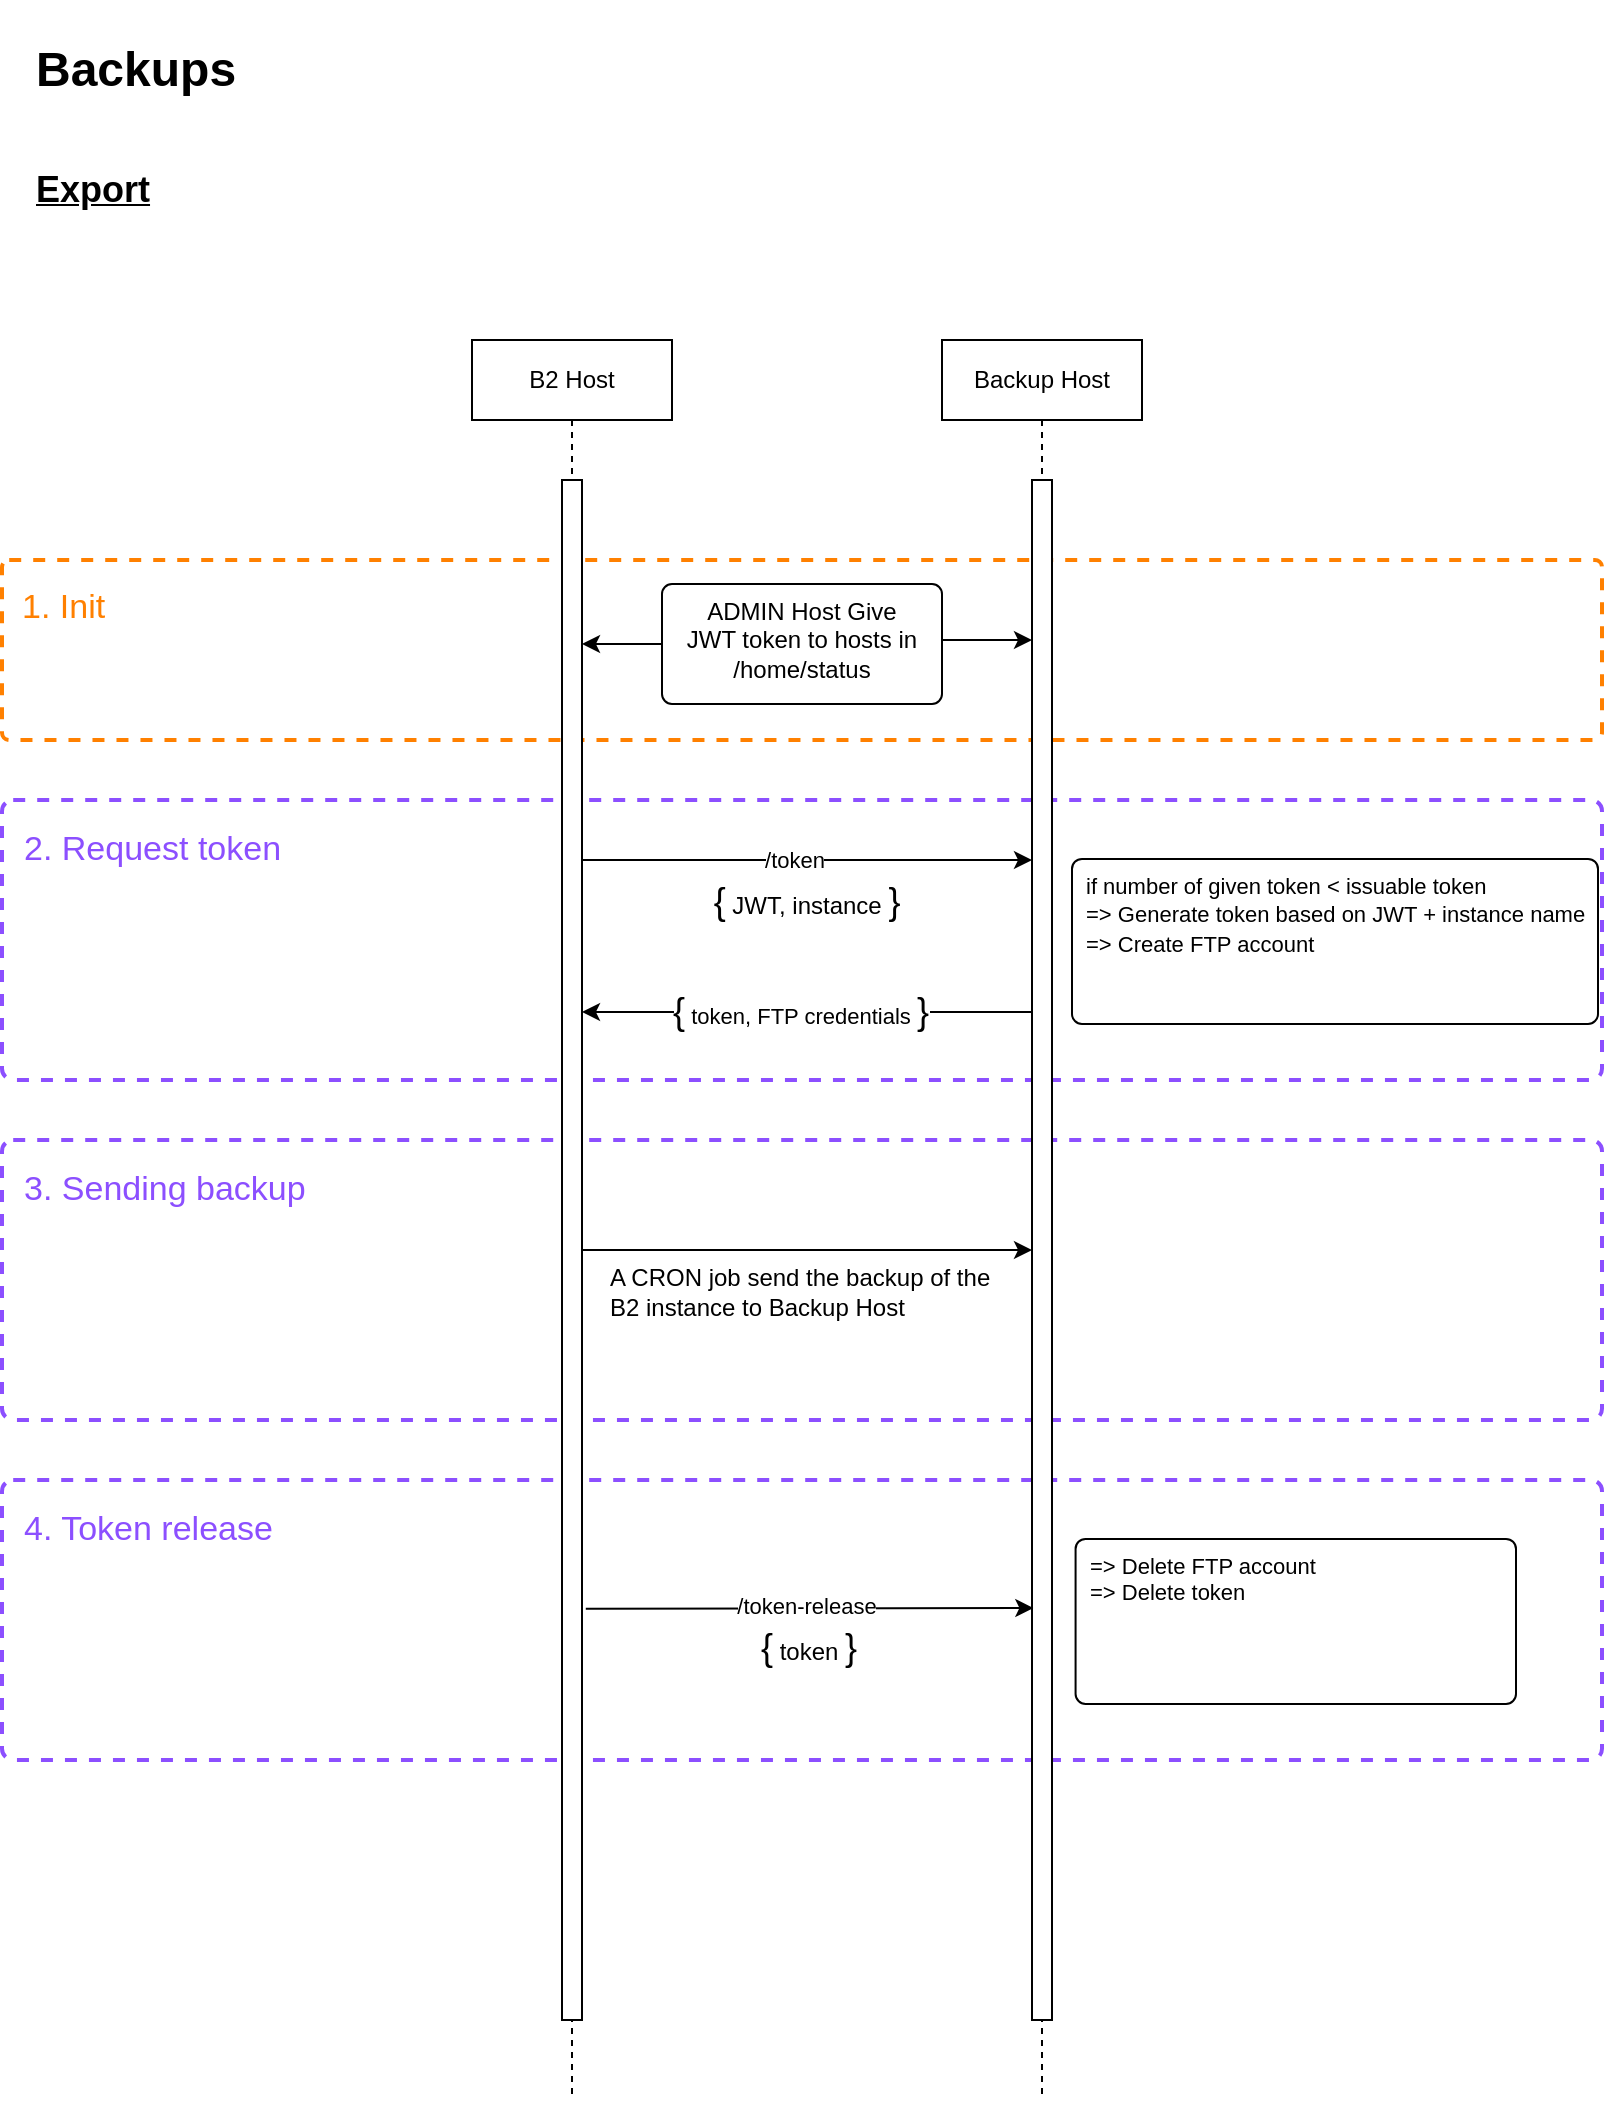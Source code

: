 <mxfile version="24.4.8" type="device">
  <diagram name="Page-1" id="2YBvvXClWsGukQMizWep">
    <mxGraphModel dx="2074" dy="1196" grid="1" gridSize="10" guides="1" tooltips="1" connect="1" arrows="1" fold="1" page="1" pageScale="1" pageWidth="850" pageHeight="1100" math="0" shadow="0">
      <root>
        <mxCell id="0" />
        <mxCell id="1" parent="0" />
        <mxCell id="t_7kuoQSuqC10oWzcS06-31" value="" style="group" parent="1" vertex="1" connectable="0">
          <mxGeometry x="25" y="740" width="800" height="140" as="geometry" />
        </mxCell>
        <mxCell id="t_7kuoQSuqC10oWzcS06-32" value="" style="whiteSpace=wrap;html=1;dashed=1;fillColor=none;strokeColor=#8C4FFF;strokeWidth=2;rounded=1;arcSize=4;" parent="t_7kuoQSuqC10oWzcS06-31" vertex="1">
          <mxGeometry width="800" height="140" as="geometry" />
        </mxCell>
        <mxCell id="t_7kuoQSuqC10oWzcS06-33" value="&lt;font color=&quot;#8c4fff&quot; style=&quot;font-size: 17px;&quot;&gt;4. Token release&lt;/font&gt;" style="text;strokeColor=none;align=left;fillColor=none;html=1;verticalAlign=middle;whiteSpace=wrap;rounded=0;" parent="t_7kuoQSuqC10oWzcS06-31" vertex="1">
          <mxGeometry x="9.014" y="2" width="149.859" height="46.667" as="geometry" />
        </mxCell>
        <mxCell id="t_7kuoQSuqC10oWzcS06-37" value="&lt;font style=&quot;font-size: 18px;&quot;&gt;{&lt;/font&gt; token &lt;font style=&quot;font-size: 18px;&quot;&gt;}&lt;/font&gt;" style="text;html=1;align=center;verticalAlign=middle;resizable=0;points=[];autosize=1;strokeColor=none;fillColor=none;" parent="t_7kuoQSuqC10oWzcS06-31" vertex="1">
          <mxGeometry x="367.636" y="64" width="70" height="40" as="geometry" />
        </mxCell>
        <mxCell id="t_7kuoQSuqC10oWzcS06-24" value="" style="group" parent="1" vertex="1" connectable="0">
          <mxGeometry x="25" y="570" width="800" height="140" as="geometry" />
        </mxCell>
        <mxCell id="t_7kuoQSuqC10oWzcS06-25" value="" style="whiteSpace=wrap;html=1;dashed=1;fillColor=none;strokeColor=#8C4FFF;strokeWidth=2;rounded=1;arcSize=4;" parent="t_7kuoQSuqC10oWzcS06-24" vertex="1">
          <mxGeometry width="800" height="140" as="geometry" />
        </mxCell>
        <mxCell id="t_7kuoQSuqC10oWzcS06-26" value="&lt;font color=&quot;#8c4fff&quot; style=&quot;font-size: 17px;&quot;&gt;3. Sending backup&lt;/font&gt;" style="text;strokeColor=none;align=left;fillColor=none;html=1;verticalAlign=middle;whiteSpace=wrap;rounded=0;" parent="t_7kuoQSuqC10oWzcS06-24" vertex="1">
          <mxGeometry x="9.014" y="2" width="149.859" height="46.667" as="geometry" />
        </mxCell>
        <mxCell id="t_7kuoQSuqC10oWzcS06-30" value="A CRON job send the backup of the&lt;br&gt;B2 instance to Backup Host" style="text;html=1;align=left;verticalAlign=middle;resizable=0;points=[];autosize=1;strokeColor=none;fillColor=none;" parent="t_7kuoQSuqC10oWzcS06-24" vertex="1">
          <mxGeometry x="302.182" y="56" width="210" height="40" as="geometry" />
        </mxCell>
        <mxCell id="t_7kuoQSuqC10oWzcS06-14" value="" style="group" parent="1" vertex="1" connectable="0">
          <mxGeometry x="25" y="400" width="800" height="140" as="geometry" />
        </mxCell>
        <mxCell id="t_7kuoQSuqC10oWzcS06-15" value="" style="whiteSpace=wrap;html=1;dashed=1;fillColor=none;strokeColor=#8C4FFF;strokeWidth=2;rounded=1;arcSize=4;" parent="t_7kuoQSuqC10oWzcS06-14" vertex="1">
          <mxGeometry width="800" height="140" as="geometry" />
        </mxCell>
        <mxCell id="t_7kuoQSuqC10oWzcS06-16" value="&lt;font color=&quot;#8c4fff&quot; style=&quot;font-size: 17px;&quot;&gt;2. Request token&lt;/font&gt;" style="text;strokeColor=none;align=left;fillColor=none;html=1;verticalAlign=middle;whiteSpace=wrap;rounded=0;" parent="t_7kuoQSuqC10oWzcS06-14" vertex="1">
          <mxGeometry x="9.014" y="2" width="149.859" height="46.667" as="geometry" />
        </mxCell>
        <mxCell id="t_7kuoQSuqC10oWzcS06-19" value="&lt;font style=&quot;font-size: 18px;&quot;&gt;{&lt;/font&gt; JWT, instance &lt;font style=&quot;font-size: 18px;&quot;&gt;}&lt;/font&gt;" style="text;html=1;align=center;verticalAlign=middle;resizable=0;points=[];autosize=1;strokeColor=none;fillColor=none;" parent="t_7kuoQSuqC10oWzcS06-14" vertex="1">
          <mxGeometry x="342.296" y="31.444" width="120" height="40" as="geometry" />
        </mxCell>
        <mxCell id="t_7kuoQSuqC10oWzcS06-23" value="&lt;font style=&quot;font-size: 11px;&quot;&gt;&lt;font style=&quot;font-size: 11px;&quot;&gt;if number of given token &amp;lt; issuable token&lt;br&gt;&lt;/font&gt;&lt;font style=&quot;font-size: 11px;&quot;&gt;=&amp;gt; Generate token based on JWT + instance name&lt;br&gt;=&amp;gt; Create FTP account&lt;/font&gt;&lt;/font&gt;" style="html=1;align=left;verticalAlign=top;rounded=1;absoluteArcSize=1;arcSize=10;dashed=0;whiteSpace=wrap;spacingLeft=5;" parent="t_7kuoQSuqC10oWzcS06-14" vertex="1">
          <mxGeometry x="535" y="29.44" width="263" height="82.56" as="geometry" />
        </mxCell>
        <mxCell id="t_7kuoQSuqC10oWzcS06-12" value="" style="group" parent="1" vertex="1" connectable="0">
          <mxGeometry x="25" y="280" width="800" height="90" as="geometry" />
        </mxCell>
        <mxCell id="t_7kuoQSuqC10oWzcS06-7" value="" style="whiteSpace=wrap;html=1;dashed=1;fillColor=none;strokeColor=#FF8000;strokeWidth=2;rounded=1;arcSize=4;fontColor=#FF8000;" parent="t_7kuoQSuqC10oWzcS06-12" vertex="1">
          <mxGeometry width="800" height="90" as="geometry" />
        </mxCell>
        <mxCell id="t_7kuoQSuqC10oWzcS06-8" value="&lt;font color=&quot;#ff8000&quot; style=&quot;font-size: 17px;&quot;&gt;1. Init&lt;/font&gt;" style="text;strokeColor=none;align=left;fillColor=none;html=1;verticalAlign=middle;whiteSpace=wrap;rounded=0;" parent="t_7kuoQSuqC10oWzcS06-12" vertex="1">
          <mxGeometry x="7.887" y="9" width="67.606" height="30" as="geometry" />
        </mxCell>
        <mxCell id="aM9ryv3xv72pqoxQDRHE-1" value="B2 Host" style="shape=umlLifeline;perimeter=lifelinePerimeter;whiteSpace=wrap;html=1;container=0;dropTarget=0;collapsible=0;recursiveResize=0;outlineConnect=0;portConstraint=eastwest;newEdgeStyle={&quot;edgeStyle&quot;:&quot;elbowEdgeStyle&quot;,&quot;elbow&quot;:&quot;vertical&quot;,&quot;curved&quot;:0,&quot;rounded&quot;:0};" parent="1" vertex="1">
          <mxGeometry x="260" y="170" width="100" height="880" as="geometry" />
        </mxCell>
        <mxCell id="aM9ryv3xv72pqoxQDRHE-2" value="" style="html=1;points=[];perimeter=orthogonalPerimeter;outlineConnect=0;targetShapes=umlLifeline;portConstraint=eastwest;newEdgeStyle={&quot;edgeStyle&quot;:&quot;elbowEdgeStyle&quot;,&quot;elbow&quot;:&quot;vertical&quot;,&quot;curved&quot;:0,&quot;rounded&quot;:0};fillColor=default;" parent="aM9ryv3xv72pqoxQDRHE-1" vertex="1">
          <mxGeometry x="45" y="70" width="10" height="770" as="geometry" />
        </mxCell>
        <mxCell id="aM9ryv3xv72pqoxQDRHE-5" value="Backup Host" style="shape=umlLifeline;perimeter=lifelinePerimeter;whiteSpace=wrap;html=1;container=0;dropTarget=0;collapsible=0;recursiveResize=0;outlineConnect=0;portConstraint=eastwest;newEdgeStyle={&quot;edgeStyle&quot;:&quot;elbowEdgeStyle&quot;,&quot;elbow&quot;:&quot;vertical&quot;,&quot;curved&quot;:0,&quot;rounded&quot;:0};" parent="1" vertex="1">
          <mxGeometry x="495" y="170" width="100" height="880" as="geometry" />
        </mxCell>
        <mxCell id="aM9ryv3xv72pqoxQDRHE-6" value="" style="html=1;points=[];perimeter=orthogonalPerimeter;outlineConnect=0;targetShapes=umlLifeline;portConstraint=eastwest;newEdgeStyle={&quot;edgeStyle&quot;:&quot;elbowEdgeStyle&quot;,&quot;elbow&quot;:&quot;vertical&quot;,&quot;curved&quot;:0,&quot;rounded&quot;:0};" parent="aM9ryv3xv72pqoxQDRHE-5" vertex="1">
          <mxGeometry x="45" y="70" width="10" height="770" as="geometry" />
        </mxCell>
        <mxCell id="t_7kuoQSuqC10oWzcS06-10" style="edgeStyle=orthogonalEdgeStyle;rounded=0;orthogonalLoop=1;jettySize=auto;html=1;" parent="1" source="t_7kuoQSuqC10oWzcS06-9" target="aM9ryv3xv72pqoxQDRHE-6" edge="1">
          <mxGeometry relative="1" as="geometry">
            <Array as="points">
              <mxPoint x="530" y="320" />
              <mxPoint x="530" y="320" />
            </Array>
          </mxGeometry>
        </mxCell>
        <mxCell id="t_7kuoQSuqC10oWzcS06-11" style="edgeStyle=orthogonalEdgeStyle;rounded=0;orthogonalLoop=1;jettySize=auto;html=1;" parent="1" source="t_7kuoQSuqC10oWzcS06-9" target="aM9ryv3xv72pqoxQDRHE-2" edge="1">
          <mxGeometry relative="1" as="geometry">
            <Array as="points">
              <mxPoint x="310" y="320" />
              <mxPoint x="310" y="320" />
            </Array>
          </mxGeometry>
        </mxCell>
        <mxCell id="t_7kuoQSuqC10oWzcS06-9" value="ADMIN Host Give&lt;br&gt;JWT token to hosts in&lt;br&gt;/home/status" style="html=1;align=center;verticalAlign=top;rounded=1;absoluteArcSize=1;arcSize=10;dashed=0;whiteSpace=wrap;" parent="1" vertex="1">
          <mxGeometry x="355" y="292" width="140" height="60" as="geometry" />
        </mxCell>
        <mxCell id="t_7kuoQSuqC10oWzcS06-17" style="edgeStyle=elbowEdgeStyle;rounded=0;orthogonalLoop=1;jettySize=auto;html=1;elbow=vertical;curved=0;" parent="1" source="aM9ryv3xv72pqoxQDRHE-2" target="aM9ryv3xv72pqoxQDRHE-6" edge="1">
          <mxGeometry relative="1" as="geometry">
            <Array as="points">
              <mxPoint x="420" y="430" />
            </Array>
          </mxGeometry>
        </mxCell>
        <mxCell id="t_7kuoQSuqC10oWzcS06-18" value="/token" style="edgeLabel;html=1;align=center;verticalAlign=middle;resizable=0;points=[];" parent="t_7kuoQSuqC10oWzcS06-17" vertex="1" connectable="0">
          <mxGeometry x="0.067" relative="1" as="geometry">
            <mxPoint x="-14" as="offset" />
          </mxGeometry>
        </mxCell>
        <mxCell id="t_7kuoQSuqC10oWzcS06-20" style="edgeStyle=elbowEdgeStyle;rounded=0;orthogonalLoop=1;jettySize=auto;html=1;elbow=vertical;curved=0;endArrow=none;endFill=0;startArrow=classic;startFill=1;" parent="1" source="aM9ryv3xv72pqoxQDRHE-2" target="aM9ryv3xv72pqoxQDRHE-6" edge="1">
          <mxGeometry relative="1" as="geometry">
            <mxPoint x="300.282" y="506" as="sourcePoint" />
            <mxPoint x="560" y="510" as="targetPoint" />
            <Array as="points">
              <mxPoint x="446.69" y="506" />
            </Array>
          </mxGeometry>
        </mxCell>
        <mxCell id="t_7kuoQSuqC10oWzcS06-22" value="&lt;font style=&quot;font-size: 18px;&quot;&gt;{&lt;/font&gt; token, FTP credentials &lt;font style=&quot;font-size: 18px;&quot;&gt;}&lt;/font&gt;" style="edgeLabel;html=1;align=center;verticalAlign=middle;resizable=0;points=[];" parent="t_7kuoQSuqC10oWzcS06-20" vertex="1" connectable="0">
          <mxGeometry x="-0.05" relative="1" as="geometry">
            <mxPoint x="2" as="offset" />
          </mxGeometry>
        </mxCell>
        <mxCell id="t_7kuoQSuqC10oWzcS06-29" style="edgeStyle=elbowEdgeStyle;rounded=0;orthogonalLoop=1;jettySize=auto;html=1;elbow=vertical;curved=0;" parent="1" source="aM9ryv3xv72pqoxQDRHE-2" target="aM9ryv3xv72pqoxQDRHE-6" edge="1">
          <mxGeometry relative="1" as="geometry" />
        </mxCell>
        <mxCell id="t_7kuoQSuqC10oWzcS06-38" value="&lt;font style=&quot;font-size: 11px;&quot;&gt;=&amp;gt; Delete FTP account&lt;/font&gt;&lt;div style=&quot;font-size: 11px;&quot;&gt;&lt;font style=&quot;font-size: 11px;&quot;&gt;=&amp;gt; Delete token&lt;/font&gt;&lt;/div&gt;" style="html=1;align=left;verticalAlign=top;rounded=1;absoluteArcSize=1;arcSize=10;dashed=0;whiteSpace=wrap;spacingLeft=5;" parent="1" vertex="1">
          <mxGeometry x="561.79" y="769.44" width="220.21" height="82.56" as="geometry" />
        </mxCell>
        <mxCell id="t_7kuoQSuqC10oWzcS06-39" value="&lt;h1&gt;Backups&lt;/h1&gt;" style="text;html=1;align=left;verticalAlign=middle;resizable=0;points=[];autosize=1;strokeColor=none;fillColor=none;" parent="1" vertex="1">
          <mxGeometry x="40" width="120" height="70" as="geometry" />
        </mxCell>
        <mxCell id="t_7kuoQSuqC10oWzcS06-40" value="&lt;h2&gt;Export&lt;/h2&gt;" style="text;html=1;align=left;verticalAlign=middle;resizable=0;points=[];autosize=1;strokeColor=none;fillColor=none;fontStyle=4" parent="1" vertex="1">
          <mxGeometry x="40" y="65" width="80" height="60" as="geometry" />
        </mxCell>
        <mxCell id="t_7kuoQSuqC10oWzcS06-35" style="edgeStyle=elbowEdgeStyle;rounded=0;orthogonalLoop=1;jettySize=auto;html=1;elbow=vertical;curved=0;entryX=0.067;entryY=0.732;entryDx=0;entryDy=0;entryPerimeter=0;exitX=1.19;exitY=0.733;exitDx=0;exitDy=0;exitPerimeter=0;" parent="1" edge="1" target="aM9ryv3xv72pqoxQDRHE-6" source="aM9ryv3xv72pqoxQDRHE-2">
          <mxGeometry relative="1" as="geometry">
            <mxPoint x="284.74" y="804" as="sourcePoint" />
            <mxPoint x="560" y="804" as="targetPoint" />
          </mxGeometry>
        </mxCell>
        <mxCell id="t_7kuoQSuqC10oWzcS06-36" value="/token-release" style="edgeLabel;html=1;align=center;verticalAlign=middle;resizable=0;points=[];" parent="t_7kuoQSuqC10oWzcS06-35" vertex="1" connectable="0">
          <mxGeometry x="-0.157" relative="1" as="geometry">
            <mxPoint x="16" y="-1" as="offset" />
          </mxGeometry>
        </mxCell>
      </root>
    </mxGraphModel>
  </diagram>
</mxfile>
